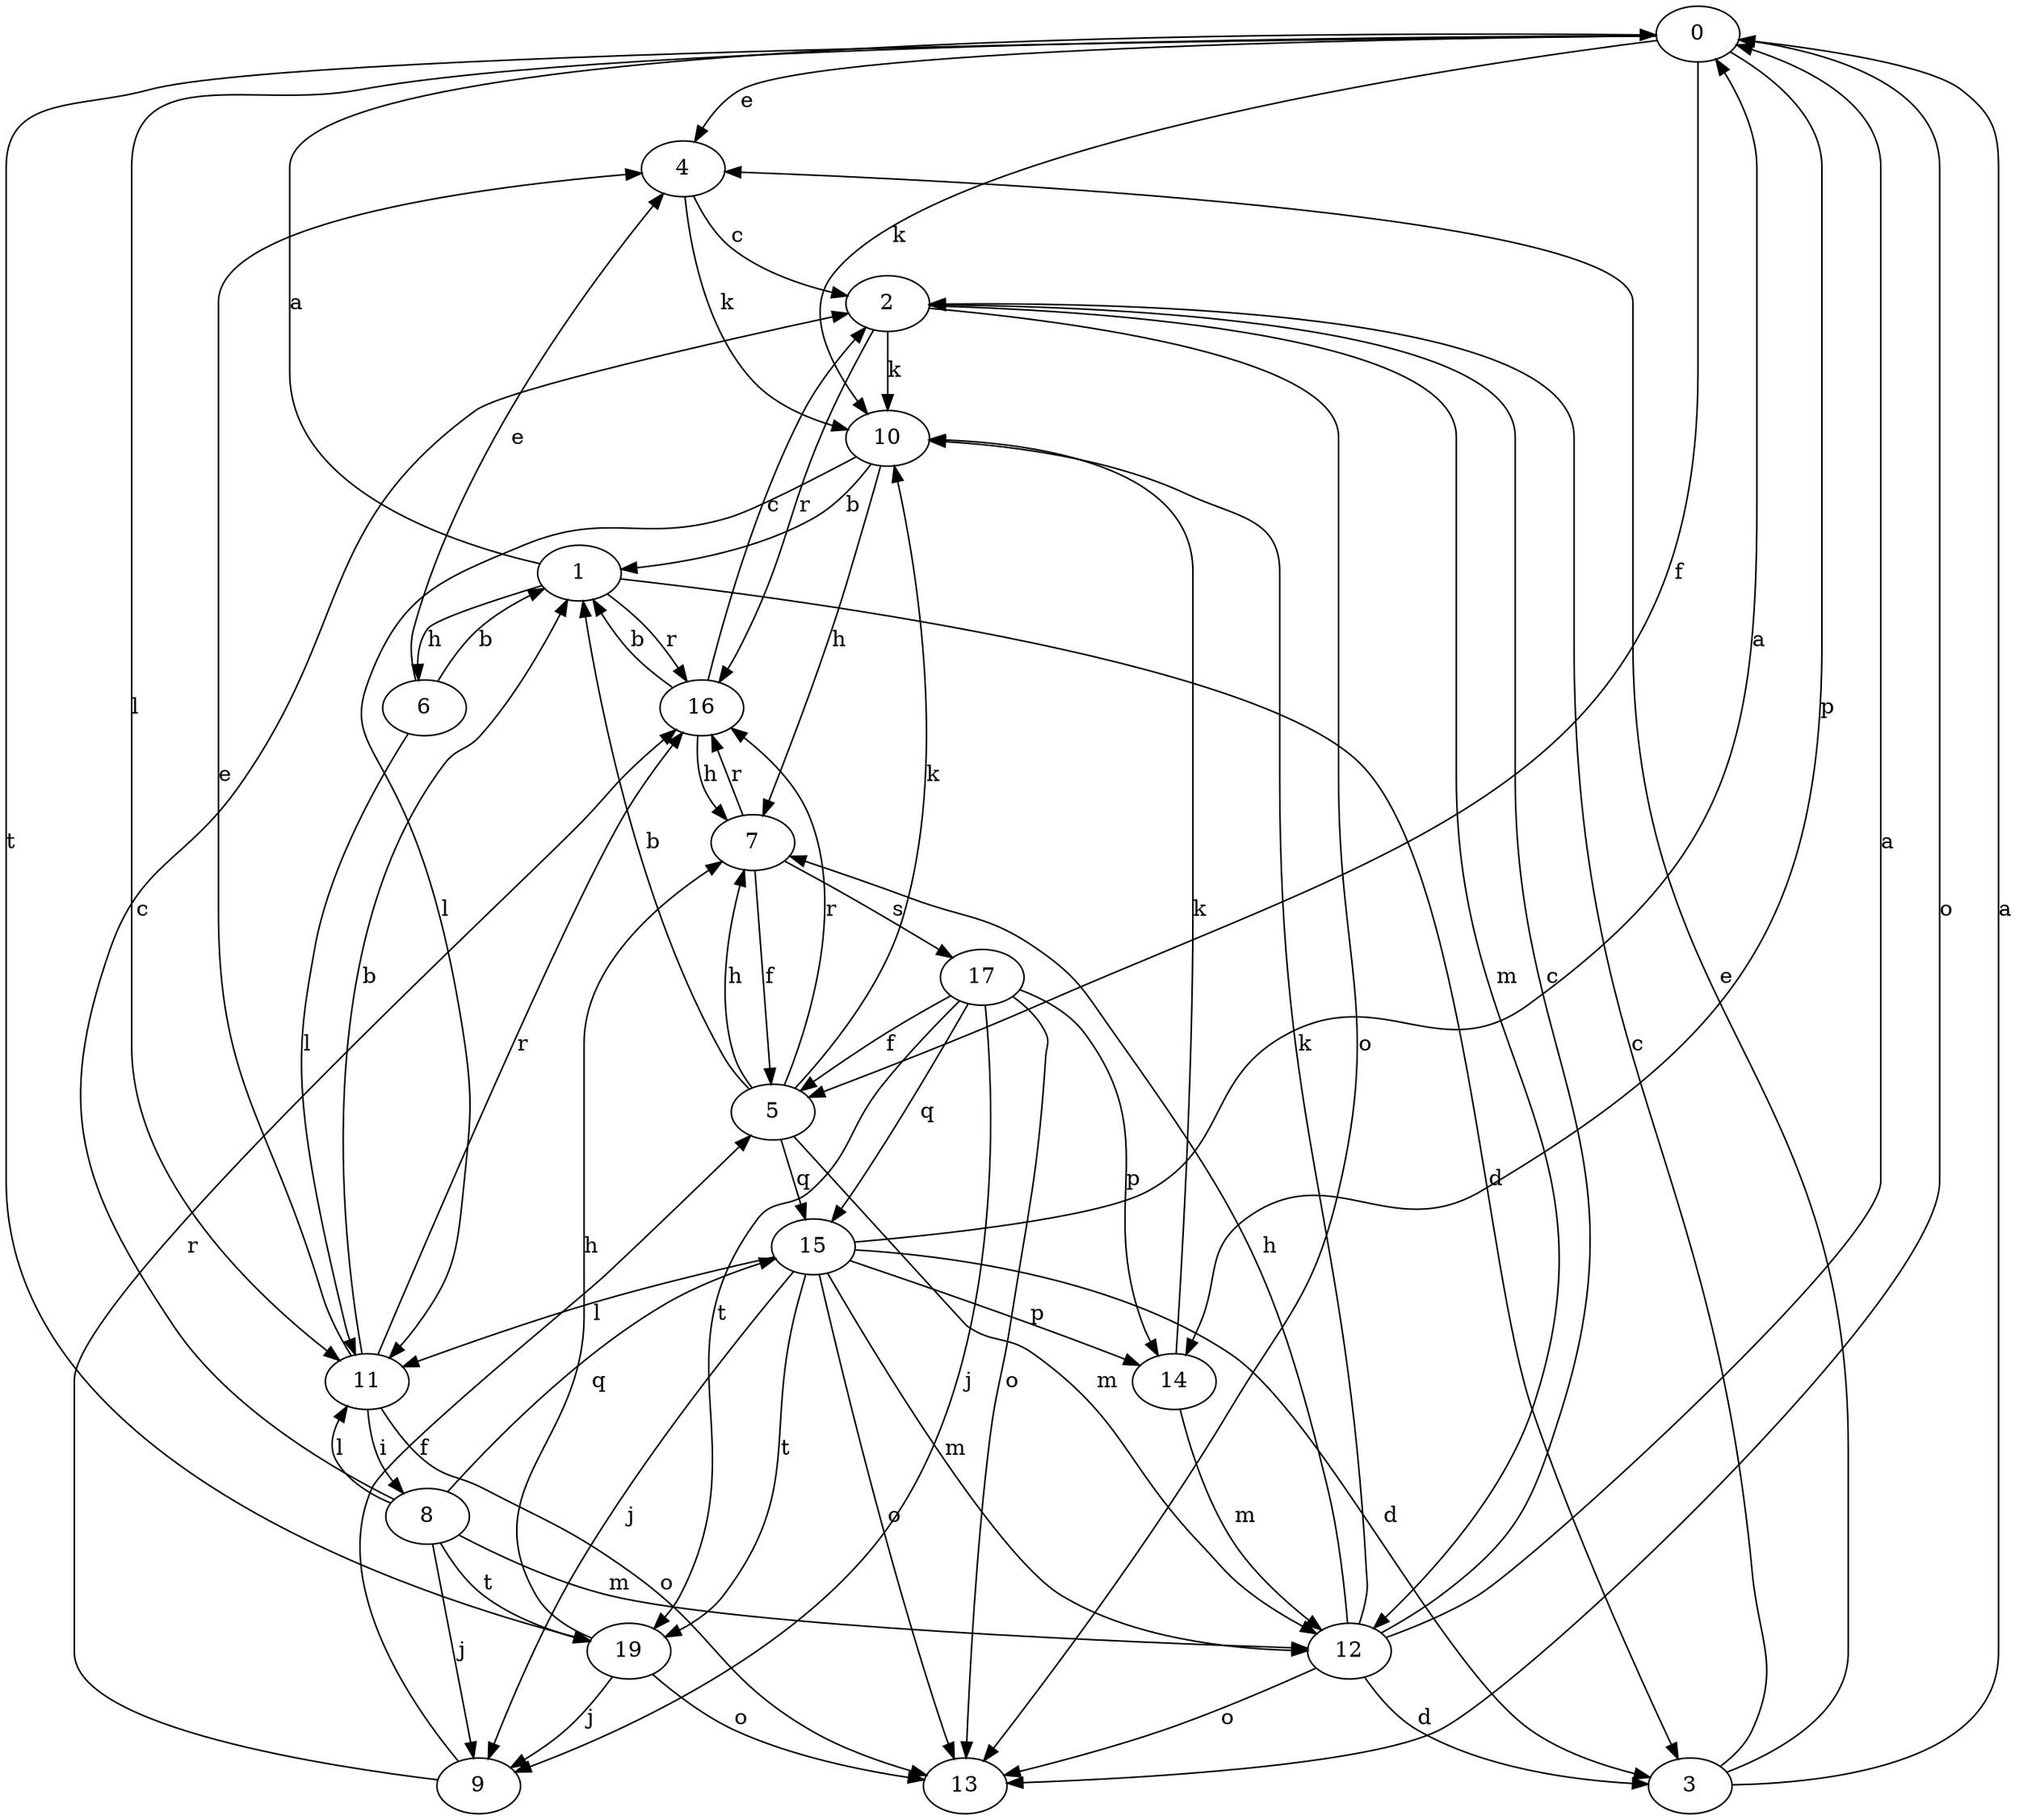 strict digraph  {
0;
1;
2;
3;
4;
5;
6;
7;
8;
9;
10;
11;
12;
13;
14;
15;
16;
17;
19;
0 -> 4  [label=e];
0 -> 5  [label=f];
0 -> 10  [label=k];
0 -> 11  [label=l];
0 -> 13  [label=o];
0 -> 14  [label=p];
0 -> 19  [label=t];
1 -> 0  [label=a];
1 -> 3  [label=d];
1 -> 6  [label=h];
1 -> 16  [label=r];
2 -> 10  [label=k];
2 -> 12  [label=m];
2 -> 13  [label=o];
2 -> 16  [label=r];
3 -> 0  [label=a];
3 -> 2  [label=c];
3 -> 4  [label=e];
4 -> 2  [label=c];
4 -> 10  [label=k];
5 -> 1  [label=b];
5 -> 7  [label=h];
5 -> 10  [label=k];
5 -> 12  [label=m];
5 -> 15  [label=q];
5 -> 16  [label=r];
6 -> 1  [label=b];
6 -> 4  [label=e];
6 -> 11  [label=l];
7 -> 5  [label=f];
7 -> 16  [label=r];
7 -> 17  [label=s];
8 -> 2  [label=c];
8 -> 9  [label=j];
8 -> 11  [label=l];
8 -> 12  [label=m];
8 -> 15  [label=q];
8 -> 19  [label=t];
9 -> 5  [label=f];
9 -> 16  [label=r];
10 -> 1  [label=b];
10 -> 7  [label=h];
10 -> 11  [label=l];
11 -> 1  [label=b];
11 -> 4  [label=e];
11 -> 8  [label=i];
11 -> 13  [label=o];
11 -> 16  [label=r];
12 -> 0  [label=a];
12 -> 2  [label=c];
12 -> 3  [label=d];
12 -> 7  [label=h];
12 -> 10  [label=k];
12 -> 13  [label=o];
14 -> 10  [label=k];
14 -> 12  [label=m];
15 -> 0  [label=a];
15 -> 3  [label=d];
15 -> 9  [label=j];
15 -> 11  [label=l];
15 -> 12  [label=m];
15 -> 13  [label=o];
15 -> 14  [label=p];
15 -> 19  [label=t];
16 -> 1  [label=b];
16 -> 2  [label=c];
16 -> 7  [label=h];
17 -> 5  [label=f];
17 -> 9  [label=j];
17 -> 13  [label=o];
17 -> 14  [label=p];
17 -> 15  [label=q];
17 -> 19  [label=t];
19 -> 7  [label=h];
19 -> 9  [label=j];
19 -> 13  [label=o];
}
